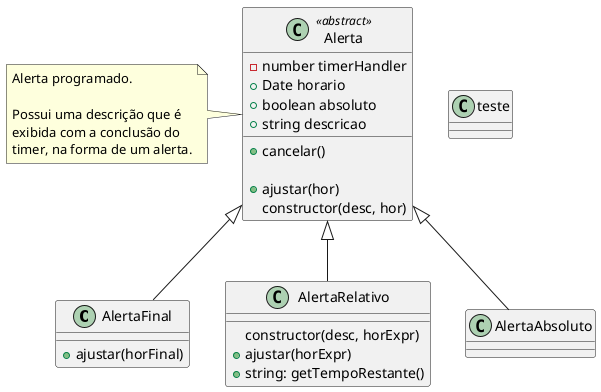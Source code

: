 @startuml "Classes"

top to bottom direction

class AlertaFinal {
  + ajustar(horFinal)
}

class Alerta <<abstract>> {
  - number timerHandler
  + Date horario
  + boolean absoluto
  + string descricao
  + cancelar()

  + ajustar(hor)
  constructor(desc, hor)
}
note left of Alerta : Alerta programado.\n\nPossui uma descrição que é\nexibida com a conclusão do\ntimer, na forma de um alerta.

class AlertaRelativo {
  constructor(desc, horExpr)
  + ajustar(horExpr)
  + string: getTempoRestante()
}


class teste {
}

Alerta <|-- AlertaRelativo
Alerta <|-- AlertaAbsoluto
Alerta <|-- AlertaFinal

@enduml
